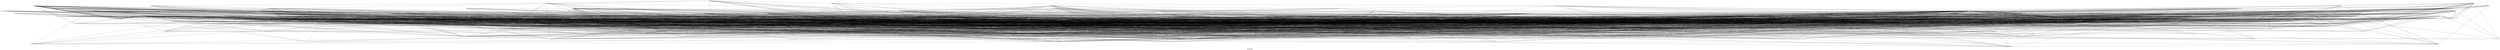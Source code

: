 /*****
Kronecker
*****/

graph G {
  graph [splines=false overlap=false]
  node  [shape=ellipse, width=0.3, height=0.3, label=""]
  0 ;
  1 ;
  2 ;
  4 ;
  5 ;
  6 ;
  7 ;
  8 ;
  9 ;
  10 ;
  12 ;
  13 ;
  14 ;
  15 ;
  16 ;
  17 ;
  18 ;
  20 ;
  21 ;
  22 ;
  23 ;
  24 ;
  26 ;
  27 ;
  28 ;
  30 ;
  31 ;
  32 ;
  33 ;
  34 ;
  35 ;
  36 ;
  37 ;
  38 ;
  39 ;
  40 ;
  41 ;
  42 ;
  43 ;
  44 ;
  45 ;
  46 ;
  47 ;
  48 ;
  49 ;
  50 ;
  51 ;
  52 ;
  53 ;
  54 ;
  55 ;
  56 ;
  57 ;
  58 ;
  59 ;
  60 ;
  61 ;
  62 ;
  63 ;
  64 ;
  65 ;
  67 ;
  68 ;
  69 ;
  70 ;
  71 ;
  72 ;
  74 ;
  75 ;
  76 ;
  78 ;
  79 ;
  80 ;
  81 ;
  82 ;
  83 ;
  84 ;
  85 ;
  86 ;
  87 ;
  88 ;
  89 ;
  90 ;
  92 ;
  93 ;
  94 ;
  95 ;
  96 ;
  97 ;
  98 ;
  99 ;
  100 ;
  101 ;
  103 ;
  104 ;
  105 ;
  106 ;
  107 ;
  108 ;
  109 ;
  111 ;
  112 ;
  113 ;
  114 ;
  115 ;
  117 ;
  118 ;
  119 ;
  121 ;
  122 ;
  123 ;
  124 ;
  125 ;
  126 ;
  127 ;
  130 ;
  132 ;
  133 ;
  135 ;
  136 ;
  137 ;
  138 ;
  140 ;
  141 ;
  142 ;
  143 ;
  144 ;
  145 ;
  146 ;
  147 ;
  148 ;
  149 ;
  151 ;
  152 ;
  153 ;
  154 ;
  155 ;
  156 ;
  157 ;
  158 ;
  159 ;
  160 ;
  161 ;
  162 ;
  163 ;
  164 ;
  165 ;
  167 ;
  168 ;
  170 ;
  171 ;
  172 ;
  173 ;
  174 ;
  175 ;
  176 ;
  177 ;
  178 ;
  179 ;
  180 ;
  181 ;
  182 ;
  183 ;
  184 ;
  185 ;
  186 ;
  187 ;
  188 ;
  189 ;
  191 ;
  192 ;
  193 ;
  194 ;
  195 ;
  196 ;
  197 ;
  198 ;
  199 ;
  200 ;
  201 ;
  202 ;
  203 ;
  204 ;
  205 ;
  206 ;
  207 ;
  208 ;
  210 ;
  211 ;
  212 ;
  213 ;
  214 ;
  215 ;
  216 ;
  218 ;
  219 ;
  221 ;
  222 ;
  224 ;
  225 ;
  226 ;
  227 ;
  228 ;
  229 ;
  230 ;
  231 ;
  232 ;
  233 ;
  234 ;
  235 ;
  237 ;
  238 ;
  239 ;
  240 ;
  241 ;
  242 ;
  243 ;
  244 ;
  245 ;
  246 ;
  247 ;
  248 ;
  249 ;
  250 ;
  251 ;
  252 ;
  253 ;
  254 ;
  255 ;
  257 ;
  258 ;
  259 ;
  260 ;
  261 ;
  262 ;
  263 ;
  264 ;
  265 ;
  266 ;
  267 ;
  268 ;
  269 ;
  270 ;
  271 ;
  272 ;
  273 ;
  274 ;
  275 ;
  276 ;
  277 ;
  279 ;
  280 ;
  281 ;
  282 ;
  284 ;
  285 ;
  286 ;
  287 ;
  288 ;
  289 ;
  290 ;
  292 ;
  293 ;
  294 ;
  295 ;
  296 ;
  297 ;
  299 ;
  300 ;
  301 ;
  302 ;
  303 ;
  304 ;
  306 ;
  307 ;
  308 ;
  309 ;
  311 ;
  312 ;
  313 ;
  314 ;
  315 ;
  316 ;
  317 ;
  318 ;
  319 ;
  320 ;
  321 ;
  322 ;
  324 ;
  325 ;
  326 ;
  327 ;
  328 ;
  329 ;
  330 ;
  331 ;
  332 ;
  333 ;
  334 ;
  335 ;
  336 ;
  338 ;
  339 ;
  340 ;
  341 ;
  342 ;
  343 ;
  344 ;
  345 ;
  346 ;
  347 ;
  348 ;
  350 ;
  351 ;
  352 ;
  353 ;
  354 ;
  355 ;
  356 ;
  357 ;
  358 ;
  359 ;
  360 ;
  361 ;
  362 ;
  363 ;
  365 ;
  366 ;
  367 ;
  368 ;
  370 ;
  371 ;
  372 ;
  373 ;
  374 ;
  375 ;
  376 ;
  377 ;
  378 ;
  379 ;
  381 ;
  383 ;
  384 ;
  385 ;
  386 ;
  387 ;
  388 ;
  389 ;
  390 ;
  391 ;
  392 ;
  393 ;
  394 ;
  395 ;
  396 ;
  397 ;
  398 ;
  399 ;
  401 ;
  402 ;
  403 ;
  404 ;
  405 ;
  406 ;
  407 ;
  408 ;
  409 ;
  410 ;
  411 ;
  412 ;
  413 ;
  415 ;
  416 ;
  417 ;
  419 ;
  421 ;
  422 ;
  423 ;
  424 ;
  425 ;
  426 ;
  427 ;
  428 ;
  429 ;
  430 ;
  431 ;
  432 ;
  433 ;
  434 ;
  435 ;
  436 ;
  437 ;
  438 ;
  439 ;
  440 ;
  441 ;
  442 ;
  443 ;
  444 ;
  445 ;
  446 ;
  447 ;
  448 ;
  450 ;
  451 ;
  452 ;
  453 ;
  455 ;
  456 ;
  457 ;
  460 ;
  461 ;
  462 ;
  463 ;
  464 ;
  465 ;
  466 ;
  467 ;
  470 ;
  471 ;
  473 ;
  474 ;
  475 ;
  476 ;
  477 ;
  478 ;
  479 ;
  480 ;
  483 ;
  484 ;
  485 ;
  486 ;
  487 ;
  488 ;
  489 ;
  490 ;
  491 ;
  492 ;
  493 ;
  494 ;
  495 ;
  496 ;
  498 ;
  499 ;
  500 ;
  501 ;
  502 ;
  504 ;
  506 ;
  510 ;
  511 ;
  513 ;
  514 ;
  515 ;
  516 ;
  517 ;
  518 ;
  519 ;
  520 ;
  522 ;
  523 ;
  524 ;
  525 ;
  526 ;
  527 ;
  529 ;
  530 ;
  531 ;
  532 ;
  533 ;
  534 ;
  535 ;
  536 ;
  537 ;
  538 ;
  540 ;
  541 ;
  542 ;
  544 ;
  545 ;
  546 ;
  547 ;
  548 ;
  550 ;
  551 ;
  552 ;
  553 ;
  557 ;
  558 ;
  559 ;
  560 ;
  561 ;
  562 ;
  563 ;
  564 ;
  566 ;
  567 ;
  568 ;
  569 ;
  570 ;
  572 ;
  573 ;
  574 ;
  576 ;
  577 ;
  578 ;
  579 ;
  581 ;
  583 ;
  584 ;
  585 ;
  586 ;
  587 ;
  588 ;
  589 ;
  591 ;
  592 ;
  593 ;
  596 ;
  598 ;
  599 ;
  600 ;
  601 ;
  602 ;
  603 ;
  604 ;
  605 ;
  606 ;
  607 ;
  608 ;
  609 ;
  610 ;
  611 ;
  612 ;
  613 ;
  614 ;
  615 ;
  616 ;
  617 ;
  618 ;
  619 ;
  620 ;
  621 ;
  622 ;
  623 ;
  625 ;
  626 ;
  627 ;
  629 ;
  630 ;
  631 ;
  633 ;
  635 ;
  636 ;
  637 ;
  638 ;
  639 ;
  640 ;
  641 ;
  643 ;
  644 ;
  645 ;
  646 ;
  647 ;
  648 ;
  649 ;
  650 ;
  651 ;
  652 ;
  653 ;
  655 ;
  656 ;
  657 ;
  658 ;
  659 ;
  660 ;
  661 ;
  662 ;
  663 ;
  664 ;
  665 ;
  666 ;
  668 ;
  669 ;
  670 ;
  671 ;
  672 ;
  673 ;
  674 ;
  675 ;
  676 ;
  677 ;
  678 ;
  679 ;
  680 ;
  681 ;
  682 ;
  683 ;
  684 ;
  685 ;
  687 ;
  688 ;
  690 ;
  691 ;
  692 ;
  693 ;
  694 ;
  695 ;
  696 ;
  697 ;
  698 ;
  699 ;
  700 ;
  702 ;
  703 ;
  704 ;
  705 ;
  706 ;
  707 ;
  708 ;
  710 ;
  712 ;
  713 ;
  715 ;
  716 ;
  717 ;
  718 ;
  719 ;
  720 ;
  721 ;
  722 ;
  723 ;
  724 ;
  725 ;
  726 ;
  0 -- 54;
  0 -- 72;
  0 -- 227;
  0 -- 309;
  0 -- 365;
  0 -- 367;
  0 -- 368;
  0 -- 373;
  0 -- 374;
  0 -- 376;
  0 -- 377;
  0 -- 391;
  0 -- 392;
  0 -- 394;
  0 -- 395;
  0 -- 401;
  0 -- 403;
  0 -- 404;
  0 -- 445;
  0 -- 446;
  0 -- 448;
  0 -- 455;
  0 -- 457;
  0 -- 473;
  0 -- 475;
  0 -- 476;
  0 -- 484;
  0 -- 485;
  0 -- 491;
  0 -- 499;
  0 -- 517;
  0 -- 518;
  0 -- 548;
  0 -- 552;
  0 -- 585;
  0 -- 593;
  0 -- 607;
  0 -- 608;
  0 -- 610;
  0 -- 611;
  0 -- 616;
  0 -- 617;
  0 -- 619;
  0 -- 620;
  0 -- 635;
  0 -- 637;
  0 -- 638;
  0 -- 643;
  0 -- 644;
  0 -- 646;
  0 -- 647;
  0 -- 688;
  0 -- 691;
  0 -- 692;
  0 -- 697;
  0 -- 698;
  0 -- 700;
  0 -- 715;
  0 -- 716;
  0 -- 718;
  0 -- 719;
  0 -- 724;
  0 -- 725;
  1 -- 39;
  1 -- 117;
  1 -- 363;
  1 -- 366;
  1 -- 372;
  1 -- 375;
  1 -- 390;
  1 -- 393;
  1 -- 399;
  1 -- 402;
  1 -- 444;
  1 -- 447;
  1 -- 453;
  1 -- 456;
  1 -- 471;
  1 -- 474;
  1 -- 480;
  1 -- 483;
  1 -- 527;
  1 -- 548;
  1 -- 606;
  1 -- 609;
  1 -- 615;
  1 -- 618;
  1 -- 633;
  1 -- 636;
  1 -- 645;
  1 -- 687;
  1 -- 690;
  1 -- 696;
  1 -- 699;
  1 -- 717;
  1 -- 723;
  1 -- 726;
  2 -- 63;
  2 -- 170;
  2 -- 225;
  2 -- 264;
  2 -- 314;
  2 -- 334;
  2 -- 351;
  2 -- 353;
  2 -- 363;
  2 -- 366;
  2 -- 372;
  2 -- 375;
  2 -- 390;
  2 -- 393;
  2 -- 399;
  2 -- 402;
  2 -- 444;
  2 -- 447;
  2 -- 453;
  2 -- 456;
  2 -- 471;
  2 -- 474;
  2 -- 480;
  2 -- 483;
  2 -- 606;
  2 -- 609;
  2 -- 615;
  2 -- 618;
  2 -- 633;
  2 -- 636;
  2 -- 645;
  2 -- 687;
  2 -- 690;
  2 -- 696;
  2 -- 699;
  2 -- 717;
  2 -- 723;
  2 -- 726;
  4 -- 360;
  4 -- 373;
  4 -- 377;
  4 -- 387;
  4 -- 396;
  4 -- 410;
  4 -- 441;
  4 -- 450;
  4 -- 477;
  4 -- 603;
  4 -- 612;
  4 -- 630;
  4 -- 639;
  4 -- 684;
  4 -- 693;
  4 -- 720;
  5 -- 356;
  5 -- 360;
  5 -- 387;
  5 -- 388;
  5 -- 396;
  5 -- 441;
  5 -- 450;
  5 -- 452;
  5 -- 477;
  5 -- 603;
  5 -- 612;
  5 -- 630;
  5 -- 639;
  5 -- 684;
  5 -- 693;
  5 -- 720;
  6 -- 101;
  6 -- 163;
  6 -- 215;
  6 -- 361;
  6 -- 362;
  6 -- 370;
  6 -- 371;
  6 -- 381;
  6 -- 388;
  6 -- 389;
  6 -- 397;
  6 -- 398;
  6 -- 442;
  6 -- 443;
  6 -- 451;
  6 -- 452;
  6 -- 470;
  6 -- 478;
  6 -- 479;
  6 -- 548;
  6 -- 604;
  6 -- 605;
  6 -- 613;
  6 -- 614;
  6 -- 631;
  6 -- 640;
  6 -- 641;
  6 -- 685;
  6 -- 694;
  6 -- 695;
  6 -- 712;
  6 -- 713;
  6 -- 721;
  6 -- 722;
  7 -- 132;
  7 -- 181;
  7 -- 360;
  7 -- 387;
  7 -- 396;
  7 -- 441;
  7 -- 450;
  7 -- 477;
  7 -- 478;
  7 -- 603;
  7 -- 604;
  7 -- 612;
  7 -- 630;
  7 -- 639;
  7 -- 684;
  7 -- 693;
  7 -- 720;
  8 -- 18;
  8 -- 360;
  8 -- 387;
  8 -- 396;
  8 -- 441;
  8 -- 450;
  8 -- 477;
  8 -- 562;
  8 -- 603;
  8 -- 612;
  8 -- 629;
  8 -- 630;
  8 -- 639;
  8 -- 684;
  8 -- 693;
  8 -- 720;
  9 -- 92;
  9 -- 204;
  9 -- 215;
  9 -- 355;
  9 -- 356;
  9 -- 358;
  9 -- 359;
  9 -- 383;
  9 -- 385;
  9 -- 386;
  9 -- 427;
  9 -- 436;
  9 -- 437;
  9 -- 439;
  9 -- 440;
  9 -- 463;
  9 -- 464;
  9 -- 466;
  9 -- 467;
  9 -- 483;
  9 -- 560;
  9 -- 598;
  9 -- 599;
  9 -- 601;
  9 -- 602;
  9 -- 625;
  9 -- 626;
  9 -- 629;
  9 -- 679;
  9 -- 680;
  9 -- 682;
  9 -- 683;
  9 -- 706;
  9 -- 707;
  9 -- 710;
  10 -- 48;
  10 -- 203;
  10 -- 325;
  10 -- 354;
  10 -- 357;
  10 -- 381;
  10 -- 384;
  10 -- 422;
  10 -- 435;
  10 -- 438;
  10 -- 462;
  10 -- 465;
  10 -- 493;
  10 -- 587;
  10 -- 600;
  10 -- 627;
  10 -- 678;
  10 -- 681;
  10 -- 705;
  10 -- 708;
  12 -- 103;
  12 -- 352;
  12 -- 353;
  12 -- 379;
  12 -- 433;
  12 -- 434;
  12 -- 460;
  12 -- 461;
  12 -- 596;
  12 -- 605;
  12 -- 622;
  12 -- 623;
  12 -- 676;
  12 -- 677;
  12 -- 703;
  12 -- 704;
  13 -- 90;
  13 -- 351;
  13 -- 378;
  13 -- 429;
  13 -- 432;
  13 -- 462;
  13 -- 478;
  13 -- 576;
  13 -- 605;
  13 -- 621;
  13 -- 675;
  13 -- 702;
  14 -- 34;
  14 -- 52;
  14 -- 147;
  14 -- 222;
  14 -- 300;
  14 -- 351;
  14 -- 378;
  14 -- 432;
  14 -- 531;
  14 -- 621;
  14 -- 675;
  14 -- 702;
  15 -- 93;
  15 -- 245;
  15 -- 352;
  15 -- 353;
  15 -- 379;
  15 -- 433;
  15 -- 434;
  15 -- 460;
  15 -- 461;
  15 -- 470;
  15 -- 572;
  15 -- 596;
  15 -- 602;
  15 -- 622;
  15 -- 623;
  15 -- 676;
  15 -- 677;
  15 -- 703;
  15 -- 704;
  16 -- 38;
  16 -- 221;
  16 -- 351;
  16 -- 378;
  16 -- 432;
  16 -- 562;
  16 -- 621;
  16 -- 675;
  16 -- 702;
  17 -- 27;
  17 -- 100;
  17 -- 144;
  17 -- 177;
  17 -- 184;
  17 -- 336;
  17 -- 351;
  17 -- 378;
  17 -- 432;
  17 -- 441;
  17 -- 612;
  17 -- 621;
  17 -- 675;
  17 -- 702;
  18 -- 59;
  18 -- 97;
  18 -- 284;
  18 -- 341;
  18 -- 355;
  18 -- 356;
  18 -- 358;
  18 -- 359;
  18 -- 383;
  18 -- 385;
  18 -- 386;
  18 -- 436;
  18 -- 437;
  18 -- 439;
  18 -- 440;
  18 -- 463;
  18 -- 464;
  18 -- 466;
  18 -- 467;
  18 -- 488;
  18 -- 511;
  18 -- 598;
  18 -- 599;
  18 -- 601;
  18 -- 602;
  18 -- 625;
  18 -- 626;
  18 -- 629;
  18 -- 635;
  18 -- 679;
  18 -- 680;
  18 -- 682;
  18 -- 683;
  18 -- 706;
  18 -- 707;
  18 -- 710;
  20 -- 354;
  20 -- 357;
  20 -- 381;
  20 -- 384;
  20 -- 413;
  20 -- 435;
  20 -- 438;
  20 -- 462;
  20 -- 465;
  20 -- 600;
  20 -- 627;
  20 -- 678;
  20 -- 681;
  20 -- 705;
  20 -- 708;
  21 -- 68;
  21 -- 74;
  21 -- 348;
  21 -- 352;
  21 -- 353;
  21 -- 368;
  21 -- 379;
  21 -- 412;
  21 -- 433;
  21 -- 434;
  21 -- 460;
  21 -- 461;
  21 -- 567;
  21 -- 596;
  21 -- 622;
  21 -- 623;
  21 -- 676;
  21 -- 677;
  21 -- 703;
  21 -- 704;
  22 -- 94;
  22 -- 174;
  22 -- 299;
  22 -- 351;
  22 -- 378;
  22 -- 432;
  22 -- 607;
  22 -- 621;
  22 -- 675;
  22 -- 702;
  23 -- 155;
  23 -- 192;
  23 -- 351;
  23 -- 378;
  23 -- 431;
  23 -- 432;
  23 -- 444;
  23 -- 499;
  23 -- 577;
  23 -- 621;
  23 -- 675;
  23 -- 702;
  24 -- 41;
  24 -- 63;
  24 -- 152;
  24 -- 164;
  24 -- 234;
  24 -- 273;
  24 -- 352;
  24 -- 353;
  24 -- 379;
  24 -- 424;
  24 -- 433;
  24 -- 434;
  24 -- 447;
  24 -- 460;
  24 -- 461;
  24 -- 596;
  24 -- 622;
  24 -- 623;
  24 -- 676;
  24 -- 677;
  24 -- 703;
  24 -- 704;
  26 -- 53;
  26 -- 97;
  26 -- 114;
  26 -- 351;
  26 -- 378;
  26 -- 432;
  26 -- 621;
  26 -- 675;
  26 -- 702;
  27 -- 172;
  27 -- 180;
  27 -- 308;
  27 -- 338;
  27 -- 340;
  27 -- 341;
  27 -- 346;
  27 -- 347;
  27 -- 350;
  27 -- 419;
  27 -- 421;
  27 -- 422;
  27 -- 427;
  27 -- 428;
  27 -- 430;
  27 -- 431;
  27 -- 581;
  27 -- 583;
  27 -- 584;
  27 -- 589;
  27 -- 592;
  27 -- 593;
  27 -- 661;
  27 -- 662;
  27 -- 664;
  27 -- 665;
  27 -- 670;
  27 -- 671;
  27 -- 673;
  27 -- 674;
  28 -- 249;
  28 -- 250;
  28 -- 297;
  28 -- 300;
  28 -- 336;
  28 -- 339;
  28 -- 345;
  28 -- 348;
  28 -- 417;
  28 -- 426;
  28 -- 429;
  28 -- 477;
  28 -- 522;
  28 -- 579;
  28 -- 588;
  28 -- 591;
  28 -- 660;
  28 -- 663;
  28 -- 669;
  28 -- 672;
  30 -- 105;
  30 -- 187;
  30 -- 192;
  30 -- 334;
  30 -- 335;
  30 -- 343;
  30 -- 344;
  30 -- 365;
  30 -- 415;
  30 -- 416;
  30 -- 424;
  30 -- 425;
  30 -- 456;
  30 -- 560;
  30 -- 577;
  30 -- 578;
  30 -- 586;
  30 -- 587;
  30 -- 658;
  30 -- 659;
  30 -- 668;
  31 -- 117;
  31 -- 333;
  31 -- 342;
  31 -- 370;
  31 -- 423;
  31 -- 572;
  31 -- 576;
  31 -- 585;
  31 -- 657;
  31 -- 666;
  32 -- 155;
  32 -- 215;
  32 -- 333;
  32 -- 342;
  32 -- 389;
  32 -- 423;
  32 -- 452;
  32 -- 576;
  32 -- 585;
  32 -- 657;
  32 -- 666;
  33 -- 289;
  33 -- 299;
  33 -- 334;
  33 -- 335;
  33 -- 343;
  33 -- 344;
  33 -- 367;
  33 -- 410;
  33 -- 415;
  33 -- 416;
  33 -- 424;
  33 -- 425;
  33 -- 537;
  33 -- 561;
  33 -- 577;
  33 -- 578;
  33 -- 586;
  33 -- 587;
  33 -- 614;
  33 -- 658;
  33 -- 659;
  33 -- 668;
  34 -- 50;
  34 -- 189;
  34 -- 226;
  34 -- 306;
  34 -- 329;
  34 -- 333;
  34 -- 342;
  34 -- 423;
  34 -- 576;
  34 -- 585;
  34 -- 657;
  34 -- 666;
  35 -- 61;
  35 -- 325;
  35 -- 333;
  35 -- 342;
  35 -- 373;
  35 -- 423;
  35 -- 443;
  35 -- 576;
  35 -- 585;
  35 -- 657;
  35 -- 666;
  36 -- 233;
  36 -- 280;
  36 -- 328;
  36 -- 329;
  36 -- 331;
  36 -- 332;
  36 -- 409;
  36 -- 410;
  36 -- 412;
  36 -- 413;
  36 -- 572;
  36 -- 574;
  36 -- 652;
  36 -- 653;
  36 -- 655;
  36 -- 656;
  37 -- 65;
  37 -- 109;
  37 -- 273;
  37 -- 327;
  37 -- 330;
  37 -- 378;
  37 -- 408;
  37 -- 411;
  37 -- 453;
  37 -- 570;
  37 -- 573;
  37 -- 651;
  38 -- 67;
  38 -- 253;
  38 -- 297;
  38 -- 327;
  38 -- 330;
  38 -- 408;
  38 -- 411;
  38 -- 419;
  38 -- 570;
  38 -- 573;
  38 -- 651;
  39 -- 81;
  39 -- 119;
  39 -- 146;
  39 -- 172;
  39 -- 200;
  39 -- 325;
  39 -- 326;
  39 -- 379;
  39 -- 406;
  39 -- 407;
  39 -- 446;
  39 -- 524;
  39 -- 568;
  39 -- 569;
  39 -- 649;
  39 -- 650;
  40 -- 121;
  40 -- 183;
  40 -- 184;
  40 -- 202;
  40 -- 324;
  40 -- 331;
  40 -- 405;
  40 -- 423;
  40 -- 488;
  40 -- 511;
  40 -- 567;
  40 -- 648;
  41 -- 324;
  41 -- 395;
  41 -- 405;
  41 -- 558;
  41 -- 567;
  41 -- 648;
  42 -- 198;
  42 -- 325;
  42 -- 326;
  42 -- 361;
  42 -- 406;
  42 -- 407;
  42 -- 568;
  42 -- 569;
  42 -- 587;
  42 -- 649;
  42 -- 650;
  43 -- 118;
  43 -- 324;
  43 -- 405;
  43 -- 498;
  43 -- 567;
  43 -- 648;
  44 -- 174;
  44 -- 179;
  44 -- 204;
  44 -- 251;
  44 -- 324;
  44 -- 373;
  44 -- 405;
  44 -- 413;
  44 -- 452;
  44 -- 567;
  44 -- 619;
  44 -- 648;
  45 -- 159;
  45 -- 328;
  45 -- 329;
  45 -- 331;
  45 -- 332;
  45 -- 341;
  45 -- 401;
  45 -- 409;
  45 -- 410;
  45 -- 412;
  45 -- 413;
  45 -- 572;
  45 -- 574;
  45 -- 652;
  45 -- 653;
  45 -- 655;
  45 -- 656;
  46 -- 69;
  46 -- 327;
  46 -- 330;
  46 -- 346;
  46 -- 408;
  46 -- 411;
  46 -- 570;
  46 -- 573;
  46 -- 651;
  47 -- 56;
  47 -- 281;
  47 -- 290;
  47 -- 326;
  47 -- 327;
  47 -- 330;
  47 -- 408;
  47 -- 411;
  47 -- 484;
  47 -- 501;
  47 -- 570;
  47 -- 573;
  47 -- 651;
  48 -- 325;
  48 -- 326;
  48 -- 354;
  48 -- 406;
  48 -- 407;
  48 -- 457;
  48 -- 548;
  48 -- 568;
  48 -- 569;
  48 -- 649;
  48 -- 650;
  49 -- 63;
  49 -- 324;
  49 -- 405;
  49 -- 415;
  49 -- 433;
  49 -- 476;
  49 -- 567;
  49 -- 648;
  50 -- 57;
  50 -- 81;
  50 -- 324;
  50 -- 405;
  50 -- 567;
  50 -- 612;
  50 -- 648;
  51 -- 325;
  51 -- 326;
  51 -- 385;
  51 -- 406;
  51 -- 407;
  51 -- 477;
  51 -- 479;
  51 -- 568;
  51 -- 569;
  51 -- 579;
  51 -- 649;
  51 -- 650;
  52 -- 171;
  52 -- 324;
  52 -- 405;
  52 -- 545;
  52 -- 567;
  52 -- 572;
  52 -- 648;
  53 -- 90;
  53 -- 101;
  53 -- 244;
  53 -- 324;
  53 -- 347;
  53 -- 405;
  53 -- 411;
  53 -- 500;
  53 -- 567;
  53 -- 648;
  54 -- 237;
  54 -- 238;
  54 -- 338;
  54 -- 340;
  54 -- 341;
  54 -- 346;
  54 -- 347;
  54 -- 350;
  54 -- 419;
  54 -- 421;
  54 -- 422;
  54 -- 427;
  54 -- 428;
  54 -- 430;
  54 -- 431;
  54 -- 581;
  54 -- 583;
  54 -- 584;
  54 -- 589;
  54 -- 592;
  54 -- 593;
  54 -- 661;
  54 -- 662;
  54 -- 664;
  54 -- 665;
  54 -- 670;
  54 -- 671;
  54 -- 673;
  54 -- 674;
  55 -- 113;
  55 -- 138;
  55 -- 163;
  55 -- 336;
  55 -- 339;
  55 -- 345;
  55 -- 348;
  55 -- 381;
  55 -- 417;
  55 -- 426;
  55 -- 429;
  55 -- 483;
  55 -- 579;
  55 -- 588;
  55 -- 591;
  55 -- 660;
  55 -- 663;
  55 -- 669;
  55 -- 672;
  56 -- 132;
  56 -- 167;
  56 -- 336;
  56 -- 339;
  56 -- 345;
  56 -- 348;
  56 -- 370;
  56 -- 417;
  56 -- 426;
  56 -- 429;
  56 -- 538;
  56 -- 579;
  56 -- 588;
  56 -- 591;
  56 -- 660;
  56 -- 663;
  56 -- 669;
  56 -- 672;
  57 -- 96;
  57 -- 99;
  57 -- 243;
  57 -- 334;
  57 -- 335;
  57 -- 343;
  57 -- 344;
  57 -- 397;
  57 -- 415;
  57 -- 416;
  57 -- 424;
  57 -- 425;
  57 -- 577;
  57 -- 578;
  57 -- 586;
  57 -- 587;
  57 -- 588;
  57 -- 658;
  57 -- 659;
  57 -- 668;
  58 -- 255;
  58 -- 303;
  58 -- 326;
  58 -- 333;
  58 -- 342;
  58 -- 423;
  58 -- 429;
  58 -- 448;
  58 -- 560;
  58 -- 576;
  58 -- 585;
  58 -- 657;
  58 -- 666;
  59 -- 198;
  59 -- 210;
  59 -- 253;
  59 -- 333;
  59 -- 342;
  59 -- 410;
  59 -- 423;
  59 -- 436;
  59 -- 576;
  59 -- 585;
  59 -- 657;
  59 -- 666;
  60 -- 92;
  60 -- 109;
  60 -- 301;
  60 -- 334;
  60 -- 335;
  60 -- 343;
  60 -- 344;
  60 -- 357;
  60 -- 415;
  60 -- 416;
  60 -- 424;
  60 -- 425;
  60 -- 577;
  60 -- 578;
  60 -- 586;
  60 -- 587;
  60 -- 658;
  60 -- 659;
  60 -- 668;
  61 -- 211;
  61 -- 228;
  61 -- 257;
  61 -- 333;
  61 -- 339;
  61 -- 342;
  61 -- 358;
  61 -- 387;
  61 -- 423;
  61 -- 576;
  61 -- 585;
  61 -- 657;
  61 -- 666;
  62 -- 127;
  62 -- 132;
  62 -- 333;
  62 -- 342;
  62 -- 376;
  62 -- 423;
  62 -- 480;
  62 -- 542;
  62 -- 576;
  62 -- 585;
  62 -- 657;
  62 -- 666;
  63 -- 328;
  63 -- 329;
  63 -- 331;
  63 -- 332;
  63 -- 405;
  63 -- 406;
  63 -- 409;
  63 -- 410;
  63 -- 412;
  63 -- 413;
  63 -- 572;
  63 -- 574;
  63 -- 591;
  63 -- 652;
  63 -- 653;
  63 -- 655;
  63 -- 656;
  64 -- 88;
  64 -- 254;
  64 -- 327;
  64 -- 330;
  64 -- 408;
  64 -- 411;
  64 -- 547;
  64 -- 570;
  64 -- 573;
  64 -- 586;
  64 -- 623;
  64 -- 651;
  65 -- 250;
  65 -- 319;
  65 -- 327;
  65 -- 330;
  65 -- 350;
  65 -- 368;
  65 -- 408;
  65 -- 411;
  65 -- 460;
  65 -- 561;
  65 -- 570;
  65 -- 573;
  65 -- 651;
  67 -- 94;
  67 -- 324;
  67 -- 405;
  67 -- 567;
  67 -- 587;
  67 -- 648;
  68 -- 135;
  68 -- 153;
  68 -- 324;
  68 -- 405;
  68 -- 567;
  68 -- 648;
  69 -- 94;
  69 -- 141;
  69 -- 325;
  69 -- 326;
  69 -- 360;
  69 -- 361;
  69 -- 394;
  69 -- 406;
  69 -- 407;
  69 -- 423;
  69 -- 480;
  69 -- 568;
  69 -- 569;
  69 -- 584;
  69 -- 649;
  69 -- 650;
  70 -- 138;
  70 -- 183;
  70 -- 324;
  70 -- 393;
  70 -- 405;
  70 -- 463;
  70 -- 498;
  70 -- 567;
  70 -- 648;
  71 -- 85;
  71 -- 200;
  71 -- 324;
  71 -- 339;
  71 -- 381;
  71 -- 405;
  71 -- 480;
  71 -- 567;
  71 -- 611;
  71 -- 648;
  72 -- 146;
  72 -- 326;
  72 -- 328;
  72 -- 329;
  72 -- 331;
  72 -- 332;
  72 -- 343;
  72 -- 386;
  72 -- 409;
  72 -- 410;
  72 -- 412;
  72 -- 413;
  72 -- 572;
  72 -- 574;
  72 -- 652;
  72 -- 653;
  72 -- 655;
  72 -- 656;
  74 -- 87;
  74 -- 327;
  74 -- 330;
  74 -- 408;
  74 -- 411;
  74 -- 530;
  74 -- 570;
  74 -- 573;
  74 -- 587;
  74 -- 651;
  75 -- 138;
  75 -- 211;
  75 -- 212;
  75 -- 325;
  75 -- 326;
  75 -- 406;
  75 -- 407;
  75 -- 568;
  75 -- 569;
  75 -- 623;
  75 -- 649;
  75 -- 650;
  76 -- 205;
  76 -- 295;
  76 -- 324;
  76 -- 405;
  76 -- 489;
  76 -- 537;
  76 -- 567;
  76 -- 648;
  78 -- 98;
  78 -- 125;
  78 -- 325;
  78 -- 326;
  78 -- 338;
  78 -- 406;
  78 -- 407;
  78 -- 568;
  78 -- 569;
  78 -- 649;
  78 -- 650;
  79 -- 143;
  79 -- 324;
  79 -- 405;
  79 -- 429;
  79 -- 545;
  79 -- 563;
  79 -- 567;
  79 -- 579;
  79 -- 586;
  79 -- 621;
  79 -- 630;
  79 -- 648;
  80 -- 172;
  80 -- 191;
  80 -- 198;
  80 -- 238;
  80 -- 324;
  80 -- 405;
  80 -- 426;
  80 -- 559;
  80 -- 567;
  80 -- 648;
  81 -- 211;
  81 -- 243;
  81 -- 254;
  81 -- 284;
  81 -- 286;
  81 -- 287;
  81 -- 292;
  81 -- 293;
  81 -- 295;
  81 -- 296;
  81 -- 311;
  81 -- 313;
  81 -- 314;
  81 -- 319;
  81 -- 320;
  81 -- 322;
  81 -- 447;
  81 -- 526;
  81 -- 527;
  81 -- 529;
  81 -- 530;
  81 -- 535;
  81 -- 536;
  81 -- 538;
  81 -- 553;
  81 -- 557;
  81 -- 562;
  81 -- 563;
  81 -- 566;
  81 -- 626;
  82 -- 127;
  82 -- 199;
  82 -- 282;
  82 -- 285;
  82 -- 294;
  82 -- 309;
  82 -- 312;
  82 -- 318;
  82 -- 321;
  82 -- 525;
  82 -- 534;
  82 -- 537;
  82 -- 552;
  82 -- 561;
  82 -- 564;
  82 -- 626;
  83 -- 100;
  83 -- 174;
  83 -- 282;
  83 -- 285;
  83 -- 294;
  83 -- 301;
  83 -- 309;
  83 -- 312;
  83 -- 316;
  83 -- 318;
  83 -- 321;
  83 -- 500;
  83 -- 525;
  83 -- 534;
  83 -- 537;
  83 -- 552;
  83 -- 561;
  83 -- 564;
  84 -- 280;
  84 -- 281;
  84 -- 289;
  84 -- 290;
  84 -- 307;
  84 -- 308;
  84 -- 316;
  84 -- 317;
  84 -- 362;
  84 -- 474;
  84 -- 501;
  84 -- 523;
  84 -- 524;
  84 -- 532;
  84 -- 533;
  84 -- 550;
  84 -- 551;
  84 -- 559;
  84 -- 560;
  85 -- 197;
  85 -- 198;
  85 -- 279;
  85 -- 288;
  85 -- 306;
  85 -- 315;
  85 -- 522;
  85 -- 526;
  85 -- 530;
  85 -- 531;
  85 -- 558;
  85 -- 605;
  86 -- 251;
  86 -- 279;
  86 -- 288;
  86 -- 306;
  86 -- 315;
  86 -- 335;
  86 -- 398;
  86 -- 522;
  86 -- 531;
  86 -- 558;
  87 -- 111;
  87 -- 154;
  87 -- 210;
  87 -- 263;
  87 -- 280;
  87 -- 281;
  87 -- 289;
  87 -- 290;
  87 -- 307;
  87 -- 308;
  87 -- 316;
  87 -- 317;
  87 -- 362;
  87 -- 523;
  87 -- 524;
  87 -- 532;
  87 -- 533;
  87 -- 550;
  87 -- 551;
  87 -- 559;
  87 -- 560;
  88 -- 97;
  88 -- 118;
  88 -- 121;
  88 -- 279;
  88 -- 288;
  88 -- 306;
  88 -- 315;
  88 -- 522;
  88 -- 531;
  88 -- 558;
  89 -- 279;
  89 -- 288;
  89 -- 306;
  89 -- 315;
  89 -- 522;
  89 -- 531;
  89 -- 550;
  89 -- 558;
  90 -- 274;
  90 -- 275;
  90 -- 277;
  90 -- 301;
  90 -- 302;
  90 -- 304;
  90 -- 517;
  90 -- 518;
  90 -- 520;
  90 -- 525;
  90 -- 544;
  90 -- 545;
  90 -- 547;
  90 -- 548;
  90 -- 606;
  92 -- 141;
  92 -- 273;
  92 -- 276;
  92 -- 300;
  92 -- 303;
  92 -- 440;
  92 -- 516;
  92 -- 519;
  92 -- 546;
  92 -- 548;
  92 -- 587;
  93 -- 144;
  93 -- 241;
  93 -- 248;
  93 -- 271;
  93 -- 272;
  93 -- 299;
  93 -- 410;
  93 -- 473;
  93 -- 489;
  93 -- 514;
  93 -- 515;
  93 -- 541;
  93 -- 542;
  94 -- 108;
  94 -- 125;
  94 -- 270;
  94 -- 297;
  94 -- 341;
  94 -- 397;
  94 -- 513;
  94 -- 531;
  94 -- 540;
  94 -- 551;
  94 -- 560;
  94 -- 604;
  95 -- 270;
  95 -- 297;
  95 -- 513;
  95 -- 540;
  96 -- 99;
  96 -- 152;
  96 -- 271;
  96 -- 272;
  96 -- 299;
  96 -- 346;
  96 -- 494;
  96 -- 514;
  96 -- 515;
  96 -- 541;
  96 -- 542;
  97 -- 121;
  97 -- 237;
  97 -- 270;
  97 -- 297;
  97 -- 333;
  97 -- 513;
  97 -- 540;
  97 -- 544;
  97 -- 550;
  98 -- 130;
  98 -- 167;
  98 -- 208;
  98 -- 270;
  98 -- 297;
  98 -- 312;
  98 -- 331;
  98 -- 513;
  98 -- 540;
  99 -- 132;
  99 -- 181;
  99 -- 273;
  99 -- 274;
  99 -- 275;
  99 -- 277;
  99 -- 301;
  99 -- 302;
  99 -- 304;
  99 -- 390;
  99 -- 404;
  99 -- 474;
  99 -- 517;
  99 -- 518;
  99 -- 520;
  99 -- 544;
  99 -- 545;
  99 -- 547;
  99 -- 548;
  100 -- 104;
  100 -- 273;
  100 -- 276;
  100 -- 300;
  100 -- 303;
  100 -- 479;
  100 -- 516;
  100 -- 519;
  100 -- 540;
  100 -- 546;
  101 -- 117;
  101 -- 143;
  101 -- 273;
  101 -- 276;
  101 -- 295;
  101 -- 300;
  101 -- 303;
  101 -- 340;
  101 -- 346;
  101 -- 387;
  101 -- 424;
  101 -- 476;
  101 -- 516;
  101 -- 519;
  101 -- 546;
  101 -- 588;
  101 -- 593;
  103 -- 215;
  103 -- 218;
  103 -- 270;
  103 -- 279;
  103 -- 282;
  103 -- 297;
  103 -- 317;
  103 -- 347;
  103 -- 367;
  103 -- 478;
  103 -- 513;
  103 -- 540;
  103 -- 616;
  103 -- 617;
  104 -- 251;
  104 -- 270;
  104 -- 297;
  104 -- 411;
  104 -- 416;
  104 -- 513;
  104 -- 540;
  104 -- 564;
  104 -- 576;
  104 -- 579;
  105 -- 271;
  105 -- 272;
  105 -- 299;
  105 -- 300;
  105 -- 312;
  105 -- 372;
  105 -- 419;
  105 -- 465;
  105 -- 514;
  105 -- 515;
  105 -- 541;
  105 -- 542;
  105 -- 602;
  106 -- 270;
  106 -- 297;
  106 -- 386;
  106 -- 513;
  106 -- 540;
  107 -- 195;
  107 -- 270;
  107 -- 286;
  107 -- 297;
  107 -- 331;
  107 -- 513;
  107 -- 540;
  108 -- 257;
  108 -- 259;
  108 -- 260;
  108 -- 265;
  108 -- 266;
  108 -- 268;
  108 -- 269;
  108 -- 396;
  108 -- 499;
  108 -- 500;
  108 -- 502;
  108 -- 511;
  108 -- 533;
  109 -- 122;
  109 -- 174;
  109 -- 179;
  109 -- 205;
  109 -- 211;
  109 -- 255;
  109 -- 258;
  109 -- 264;
  109 -- 267;
  109 -- 280;
  109 -- 296;
  109 -- 316;
  109 -- 358;
  109 -- 371;
  109 -- 399;
  109 -- 486;
  109 -- 492;
  109 -- 498;
  109 -- 501;
  109 -- 510;
  111 -- 137;
  111 -- 253;
  111 -- 254;
  111 -- 262;
  111 -- 263;
  111 -- 295;
  111 -- 401;
  111 -- 496;
  111 -- 506;
  111 -- 518;
  111 -- 542;
  112 -- 202;
  112 -- 252;
  112 -- 261;
  112 -- 330;
  112 -- 439;
  112 -- 495;
  112 -- 504;
  113 -- 161;
  113 -- 182;
  113 -- 252;
  113 -- 261;
  113 -- 387;
  113 -- 434;
  113 -- 495;
  113 -- 504;
  114 -- 160;
  114 -- 197;
  114 -- 253;
  114 -- 254;
  114 -- 262;
  114 -- 263;
  114 -- 346;
  114 -- 371;
  114 -- 496;
  114 -- 506;
  114 -- 532;
  115 -- 161;
  115 -- 252;
  115 -- 261;
  115 -- 268;
  115 -- 366;
  115 -- 495;
  115 -- 504;
  115 -- 564;
  115 -- 610;
  117 -- 201;
  117 -- 247;
  117 -- 248;
  117 -- 250;
  117 -- 251;
  117 -- 490;
  117 -- 491;
  117 -- 493;
  117 -- 494;
  118 -- 241;
  118 -- 246;
  118 -- 249;
  118 -- 416;
  118 -- 489;
  118 -- 492;
  118 -- 557;
  119 -- 137;
  119 -- 159;
  119 -- 177;
  119 -- 246;
  119 -- 249;
  119 -- 328;
  119 -- 396;
  119 -- 489;
  119 -- 492;
  119 -- 498;
  119 -- 513;
  119 -- 530;
  119 -- 562;
  121 -- 243;
  121 -- 486;
  121 -- 602;
  121 -- 619;
  122 -- 243;
  122 -- 288;
  122 -- 479;
  122 -- 486;
  122 -- 547;
  123 -- 216;
  123 -- 219;
  123 -- 244;
  123 -- 245;
  123 -- 262;
  123 -- 314;
  123 -- 354;
  123 -- 487;
  123 -- 488;
  123 -- 517;
  123 -- 587;
  123 -- 611;
  123 -- 633;
  124 -- 243;
  124 -- 486;
  124 -- 593;
  125 -- 177;
  125 -- 243;
  125 -- 486;
  125 -- 513;
  125 -- 619;
  126 -- 135;
  126 -- 148;
  126 -- 247;
  126 -- 248;
  126 -- 250;
  126 -- 251;
  126 -- 330;
  126 -- 437;
  126 -- 490;
  126 -- 491;
  126 -- 493;
  126 -- 494;
  126 -- 496;
  126 -- 498;
  126 -- 596;
  127 -- 176;
  127 -- 205;
  127 -- 246;
  127 -- 249;
  127 -- 489;
  127 -- 492;
  127 -- 519;
  130 -- 137;
  130 -- 243;
  130 -- 393;
  130 -- 486;
  130 -- 502;
  130 -- 607;
  132 -- 224;
  132 -- 227;
  132 -- 244;
  132 -- 245;
  132 -- 487;
  132 -- 488;
  133 -- 189;
  133 -- 212;
  133 -- 243;
  133 -- 261;
  133 -- 317;
  133 -- 329;
  133 -- 350;
  133 -- 422;
  133 -- 441;
  133 -- 486;
  133 -- 589;
  135 -- 187;
  135 -- 204;
  135 -- 257;
  135 -- 259;
  135 -- 260;
  135 -- 265;
  135 -- 266;
  135 -- 268;
  135 -- 269;
  135 -- 422;
  135 -- 499;
  135 -- 500;
  135 -- 502;
  135 -- 511;
  135 -- 610;
  136 -- 237;
  136 -- 255;
  136 -- 258;
  136 -- 264;
  136 -- 267;
  136 -- 421;
  136 -- 498;
  136 -- 501;
  136 -- 510;
  136 -- 511;
  137 -- 162;
  137 -- 255;
  137 -- 258;
  137 -- 264;
  137 -- 265;
  137 -- 267;
  137 -- 293;
  137 -- 296;
  137 -- 444;
  137 -- 498;
  137 -- 501;
  137 -- 510;
  137 -- 520;
  138 -- 253;
  138 -- 254;
  138 -- 257;
  138 -- 262;
  138 -- 263;
  138 -- 392;
  138 -- 496;
  138 -- 506;
  138 -- 519;
  138 -- 544;
  138 -- 576;
  138 -- 603;
  140 -- 252;
  140 -- 261;
  140 -- 381;
  140 -- 441;
  140 -- 495;
  140 -- 504;
  140 -- 562;
  140 -- 603;
  140 -- 616;
  141 -- 253;
  141 -- 254;
  141 -- 262;
  141 -- 263;
  141 -- 282;
  141 -- 334;
  141 -- 340;
  141 -- 440;
  141 -- 467;
  141 -- 496;
  141 -- 506;
  141 -- 553;
  141 -- 559;
  142 -- 185;
  142 -- 203;
  142 -- 211;
  142 -- 218;
  142 -- 252;
  142 -- 261;
  142 -- 332;
  142 -- 388;
  142 -- 429;
  142 -- 495;
  142 -- 504;
  142 -- 588;
  142 -- 603;
  143 -- 174;
  143 -- 252;
  143 -- 261;
  143 -- 343;
  143 -- 495;
  143 -- 504;
  143 -- 618;
  144 -- 182;
  144 -- 200;
  144 -- 219;
  144 -- 247;
  144 -- 248;
  144 -- 250;
  144 -- 251;
  144 -- 252;
  144 -- 281;
  144 -- 410;
  144 -- 424;
  144 -- 490;
  144 -- 491;
  144 -- 493;
  144 -- 494;
  145 -- 159;
  145 -- 246;
  145 -- 249;
  145 -- 353;
  145 -- 489;
  145 -- 492;
  145 -- 514;
  145 -- 527;
  145 -- 531;
  146 -- 155;
  146 -- 246;
  146 -- 249;
  146 -- 460;
  146 -- 489;
  146 -- 492;
  146 -- 605;
  147 -- 148;
  147 -- 155;
  147 -- 244;
  147 -- 245;
  147 -- 447;
  147 -- 487;
  147 -- 488;
  148 -- 208;
  148 -- 243;
  148 -- 324;
  148 -- 361;
  148 -- 486;
  149 -- 243;
  149 -- 265;
  149 -- 486;
  151 -- 243;
  151 -- 486;
  151 -- 491;
  151 -- 605;
  152 -- 243;
  152 -- 311;
  152 -- 444;
  152 -- 486;
  153 -- 188;
  153 -- 227;
  153 -- 247;
  153 -- 248;
  153 -- 250;
  153 -- 251;
  153 -- 341;
  153 -- 490;
  153 -- 491;
  153 -- 493;
  153 -- 494;
  154 -- 246;
  154 -- 249;
  154 -- 296;
  154 -- 436;
  154 -- 464;
  154 -- 489;
  154 -- 492;
  154 -- 522;
  154 -- 596;
  155 -- 226;
  155 -- 246;
  155 -- 249;
  155 -- 334;
  155 -- 447;
  155 -- 489;
  155 -- 492;
  156 -- 243;
  156 -- 244;
  156 -- 245;
  156 -- 258;
  156 -- 307;
  156 -- 355;
  156 -- 487;
  156 -- 488;
  157 -- 243;
  157 -- 271;
  157 -- 276;
  157 -- 328;
  157 -- 374;
  157 -- 486;
  157 -- 525;
  157 -- 635;
  158 -- 168;
  158 -- 179;
  158 -- 243;
  158 -- 302;
  158 -- 465;
  158 -- 486;
  158 -- 524;
  159 -- 244;
  159 -- 245;
  159 -- 316;
  159 -- 435;
  159 -- 487;
  159 -- 488;
  160 -- 215;
  160 -- 243;
  160 -- 440;
  160 -- 457;
  160 -- 486;
  160 -- 517;
  161 -- 200;
  161 -- 230;
  161 -- 243;
  161 -- 361;
  161 -- 486;
  161 -- 617;
  162 -- 180;
  162 -- 284;
  162 -- 286;
  162 -- 287;
  162 -- 292;
  162 -- 293;
  162 -- 295;
  162 -- 296;
  162 -- 311;
  162 -- 313;
  162 -- 314;
  162 -- 319;
  162 -- 320;
  162 -- 322;
  162 -- 526;
  162 -- 527;
  162 -- 529;
  162 -- 530;
  162 -- 535;
  162 -- 536;
  162 -- 538;
  162 -- 553;
  162 -- 557;
  162 -- 562;
  162 -- 563;
  162 -- 566;
  163 -- 172;
  163 -- 282;
  163 -- 285;
  163 -- 294;
  163 -- 309;
  163 -- 312;
  163 -- 318;
  163 -- 321;
  163 -- 390;
  163 -- 477;
  163 -- 511;
  163 -- 525;
  163 -- 534;
  163 -- 537;
  163 -- 546;
  163 -- 552;
  163 -- 561;
  163 -- 564;
  164 -- 234;
  164 -- 282;
  164 -- 285;
  164 -- 294;
  164 -- 309;
  164 -- 312;
  164 -- 318;
  164 -- 321;
  164 -- 389;
  164 -- 525;
  164 -- 534;
  164 -- 537;
  164 -- 552;
  164 -- 561;
  164 -- 564;
  165 -- 178;
  165 -- 280;
  165 -- 281;
  165 -- 289;
  165 -- 290;
  165 -- 307;
  165 -- 308;
  165 -- 316;
  165 -- 317;
  165 -- 523;
  165 -- 524;
  165 -- 532;
  165 -- 533;
  165 -- 550;
  165 -- 551;
  165 -- 559;
  165 -- 560;
  167 -- 279;
  167 -- 288;
  167 -- 306;
  167 -- 315;
  167 -- 519;
  167 -- 522;
  167 -- 531;
  167 -- 558;
  168 -- 280;
  168 -- 281;
  168 -- 289;
  168 -- 290;
  168 -- 304;
  168 -- 307;
  168 -- 308;
  168 -- 316;
  168 -- 317;
  168 -- 401;
  168 -- 523;
  168 -- 524;
  168 -- 532;
  168 -- 533;
  168 -- 550;
  168 -- 551;
  168 -- 559;
  168 -- 560;
  168 -- 600;
  170 -- 235;
  170 -- 259;
  170 -- 279;
  170 -- 288;
  170 -- 306;
  170 -- 315;
  170 -- 522;
  170 -- 531;
  170 -- 558;
  170 -- 559;
  170 -- 592;
  171 -- 224;
  171 -- 274;
  171 -- 275;
  171 -- 277;
  171 -- 301;
  171 -- 302;
  171 -- 304;
  171 -- 430;
  171 -- 517;
  171 -- 518;
  171 -- 520;
  171 -- 544;
  171 -- 545;
  171 -- 547;
  171 -- 548;
  172 -- 184;
  172 -- 188;
  172 -- 191;
  172 -- 204;
  172 -- 205;
  172 -- 273;
  172 -- 276;
  172 -- 300;
  172 -- 303;
  172 -- 516;
  172 -- 519;
  172 -- 546;
  172 -- 558;
  172 -- 570;
  172 -- 614;
  173 -- 273;
  173 -- 276;
  173 -- 300;
  173 -- 303;
  173 -- 309;
  173 -- 327;
  173 -- 373;
  173 -- 516;
  173 -- 519;
  173 -- 546;
  173 -- 604;
  174 -- 224;
  174 -- 271;
  174 -- 272;
  174 -- 299;
  174 -- 365;
  174 -- 514;
  174 -- 515;
  174 -- 541;
  174 -- 542;
  175 -- 258;
  175 -- 270;
  175 -- 297;
  175 -- 513;
  175 -- 540;
  176 -- 270;
  176 -- 293;
  176 -- 297;
  176 -- 357;
  176 -- 513;
  176 -- 540;
  176 -- 626;
  177 -- 181;
  177 -- 200;
  177 -- 271;
  177 -- 272;
  177 -- 299;
  177 -- 434;
  177 -- 444;
  177 -- 514;
  177 -- 515;
  177 -- 541;
  177 -- 542;
  177 -- 615;
  178 -- 270;
  178 -- 297;
  178 -- 328;
  178 -- 390;
  178 -- 419;
  178 -- 513;
  178 -- 525;
  178 -- 540;
  179 -- 195;
  179 -- 270;
  179 -- 297;
  179 -- 513;
  179 -- 540;
  179 -- 562;
  179 -- 615;
  180 -- 191;
  180 -- 252;
  180 -- 274;
  180 -- 275;
  180 -- 277;
  180 -- 301;
  180 -- 302;
  180 -- 304;
  180 -- 339;
  180 -- 517;
  180 -- 518;
  180 -- 520;
  180 -- 531;
  180 -- 542;
  180 -- 544;
  180 -- 545;
  180 -- 547;
  180 -- 548;
  180 -- 605;
  181 -- 198;
  181 -- 273;
  181 -- 276;
  181 -- 300;
  181 -- 303;
  181 -- 426;
  181 -- 436;
  181 -- 516;
  181 -- 519;
  181 -- 546;
  182 -- 254;
  182 -- 258;
  182 -- 273;
  182 -- 276;
  182 -- 300;
  182 -- 303;
  182 -- 331;
  182 -- 411;
  182 -- 475;
  182 -- 516;
  182 -- 519;
  182 -- 538;
  182 -- 546;
  182 -- 568;
  183 -- 245;
  183 -- 254;
  183 -- 271;
  183 -- 272;
  183 -- 284;
  183 -- 299;
  183 -- 340;
  183 -- 475;
  183 -- 514;
  183 -- 515;
  183 -- 541;
  183 -- 542;
  184 -- 270;
  184 -- 297;
  184 -- 316;
  184 -- 376;
  184 -- 443;
  184 -- 462;
  184 -- 513;
  184 -- 540;
  184 -- 541;
  185 -- 270;
  185 -- 280;
  185 -- 297;
  185 -- 371;
  185 -- 513;
  185 -- 540;
  185 -- 610;
  186 -- 271;
  186 -- 272;
  186 -- 299;
  186 -- 457;
  186 -- 514;
  186 -- 515;
  186 -- 541;
  186 -- 542;
  187 -- 270;
  187 -- 281;
  187 -- 297;
  187 -- 360;
  187 -- 513;
  187 -- 526;
  187 -- 540;
  187 -- 562;
  188 -- 270;
  188 -- 297;
  188 -- 398;
  188 -- 401;
  188 -- 460;
  188 -- 513;
  188 -- 540;
  189 -- 194;
  189 -- 257;
  189 -- 259;
  189 -- 260;
  189 -- 265;
  189 -- 266;
  189 -- 268;
  189 -- 269;
  189 -- 354;
  189 -- 499;
  189 -- 500;
  189 -- 502;
  189 -- 511;
  189 -- 553;
  189 -- 558;
  189 -- 631;
  191 -- 243;
  191 -- 255;
  191 -- 258;
  191 -- 264;
  191 -- 267;
  191 -- 473;
  191 -- 498;
  191 -- 501;
  191 -- 510;
  191 -- 603;
  192 -- 253;
  192 -- 254;
  192 -- 262;
  192 -- 263;
  192 -- 339;
  192 -- 403;
  192 -- 496;
  192 -- 506;
  192 -- 553;
  192 -- 609;
  192 -- 610;
  193 -- 213;
  193 -- 243;
  193 -- 244;
  193 -- 252;
  193 -- 261;
  193 -- 286;
  193 -- 293;
  193 -- 342;
  193 -- 495;
  193 -- 504;
  193 -- 560;
  193 -- 589;
  194 -- 196;
  194 -- 252;
  194 -- 261;
  194 -- 274;
  194 -- 495;
  194 -- 504;
  195 -- 253;
  195 -- 254;
  195 -- 262;
  195 -- 263;
  195 -- 363;
  195 -- 496;
  195 -- 506;
  195 -- 510;
  195 -- 566;
  195 -- 636;
  196 -- 198;
  196 -- 252;
  196 -- 261;
  196 -- 267;
  196 -- 313;
  196 -- 466;
  196 -- 495;
  196 -- 504;
  197 -- 252;
  197 -- 261;
  197 -- 384;
  197 -- 476;
  197 -- 495;
  197 -- 504;
  198 -- 247;
  198 -- 248;
  198 -- 250;
  198 -- 251;
  198 -- 260;
  198 -- 436;
  198 -- 490;
  198 -- 491;
  198 -- 493;
  198 -- 494;
  199 -- 241;
  199 -- 246;
  199 -- 249;
  199 -- 398;
  199 -- 447;
  199 -- 489;
  199 -- 492;
  199 -- 592;
  199 -- 613;
  200 -- 246;
  200 -- 249;
  200 -- 317;
  200 -- 322;
  200 -- 489;
  200 -- 492;
  200 -- 621;
  201 -- 244;
  201 -- 245;
  201 -- 332;
  201 -- 436;
  201 -- 487;
  201 -- 488;
  201 -- 613;
  202 -- 243;
  202 -- 338;
  202 -- 486;
  203 -- 243;
  203 -- 328;
  203 -- 416;
  203 -- 486;
  204 -- 244;
  204 -- 245;
  204 -- 338;
  204 -- 487;
  204 -- 488;
  204 -- 591;
  205 -- 243;
  205 -- 249;
  205 -- 366;
  205 -- 376;
  205 -- 406;
  205 -- 486;
  205 -- 610;
  206 -- 243;
  206 -- 248;
  206 -- 335;
  206 -- 461;
  206 -- 486;
  206 -- 511;
  207 -- 247;
  207 -- 248;
  207 -- 250;
  207 -- 251;
  207 -- 344;
  207 -- 434;
  207 -- 490;
  207 -- 491;
  207 -- 493;
  207 -- 494;
  207 -- 524;
  208 -- 246;
  208 -- 249;
  208 -- 478;
  208 -- 489;
  208 -- 492;
  210 -- 244;
  210 -- 245;
  210 -- 295;
  210 -- 356;
  210 -- 487;
  210 -- 488;
  211 -- 243;
  211 -- 257;
  211 -- 315;
  211 -- 384;
  211 -- 486;
  212 -- 232;
  212 -- 243;
  212 -- 430;
  212 -- 461;
  212 -- 486;
  212 -- 542;
  213 -- 215;
  213 -- 244;
  213 -- 245;
  213 -- 345;
  213 -- 424;
  213 -- 487;
  213 -- 488;
  213 -- 523;
  213 -- 542;
  213 -- 557;
  214 -- 243;
  214 -- 286;
  214 -- 486;
  215 -- 243;
  215 -- 476;
  215 -- 486;
  216 -- 257;
  216 -- 259;
  216 -- 260;
  216 -- 265;
  216 -- 266;
  216 -- 268;
  216 -- 269;
  216 -- 499;
  216 -- 500;
  216 -- 502;
  216 -- 511;
  216 -- 529;
  216 -- 551;
  218 -- 246;
  218 -- 255;
  218 -- 258;
  218 -- 264;
  218 -- 267;
  218 -- 339;
  218 -- 342;
  218 -- 371;
  218 -- 404;
  218 -- 498;
  218 -- 501;
  218 -- 510;
  218 -- 610;
  218 -- 627;
  219 -- 253;
  219 -- 254;
  219 -- 262;
  219 -- 263;
  219 -- 372;
  219 -- 496;
  219 -- 506;
  219 -- 557;
  219 -- 616;
  221 -- 252;
  221 -- 261;
  221 -- 328;
  221 -- 495;
  221 -- 504;
  221 -- 620;
  222 -- 253;
  222 -- 254;
  222 -- 262;
  222 -- 263;
  222 -- 302;
  222 -- 496;
  222 -- 506;
  222 -- 612;
  224 -- 231;
  224 -- 252;
  224 -- 261;
  224 -- 317;
  224 -- 495;
  224 -- 504;
  224 -- 516;
  224 -- 559;
  225 -- 247;
  225 -- 248;
  225 -- 250;
  225 -- 251;
  225 -- 289;
  225 -- 317;
  225 -- 490;
  225 -- 491;
  225 -- 493;
  225 -- 494;
  225 -- 616;
  225 -- 630;
  226 -- 246;
  226 -- 249;
  226 -- 257;
  226 -- 484;
  226 -- 489;
  226 -- 492;
  227 -- 235;
  227 -- 246;
  227 -- 249;
  227 -- 480;
  227 -- 489;
  227 -- 492;
  227 -- 522;
  227 -- 545;
  227 -- 610;
  227 -- 627;
  228 -- 244;
  228 -- 245;
  228 -- 457;
  228 -- 479;
  228 -- 487;
  228 -- 488;
  228 -- 537;
  229 -- 243;
  229 -- 486;
  229 -- 536;
  229 -- 546;
  230 -- 243;
  230 -- 486;
  230 -- 496;
  231 -- 244;
  231 -- 245;
  231 -- 487;
  231 -- 488;
  231 -- 499;
  231 -- 535;
  232 -- 243;
  232 -- 270;
  232 -- 431;
  232 -- 486;
  232 -- 506;
  233 -- 243;
  233 -- 300;
  233 -- 486;
  234 -- 247;
  234 -- 248;
  234 -- 250;
  234 -- 251;
  234 -- 347;
  234 -- 356;
  234 -- 436;
  234 -- 490;
  234 -- 491;
  234 -- 493;
  234 -- 494;
  234 -- 596;
  235 -- 246;
  235 -- 249;
  235 -- 327;
  235 -- 334;
  235 -- 489;
  235 -- 492;
  235 -- 502;
  235 -- 522;
  237 -- 244;
  237 -- 245;
  237 -- 251;
  237 -- 290;
  237 -- 452;
  237 -- 487;
  237 -- 488;
  237 -- 560;
  237 -- 627;
  238 -- 243;
  238 -- 396;
  238 -- 486;
  238 -- 569;
  239 -- 243;
  239 -- 287;
  239 -- 486;
  239 -- 631;
  240 -- 244;
  240 -- 245;
  240 -- 315;
  240 -- 360;
  240 -- 487;
  240 -- 488;
  240 -- 573;
  240 -- 584;
  240 -- 600;
  240 -- 608;
  241 -- 243;
  241 -- 294;
  241 -- 383;
  241 -- 441;
  241 -- 486;
  241 -- 621;
  242 -- 243;
  242 -- 379;
  242 -- 480;
  242 -- 486;
  243 -- 326;
  243 -- 381;
  243 -- 619;
  244 -- 376;
  244 -- 412;
  244 -- 576;
  245 -- 287;
  245 -- 385;
  246 -- 332;
  246 -- 602;
  247 -- 327;
  247 -- 510;
  248 -- 526;
  249 -- 317;
  249 -- 463;
  249 -- 548;
  249 -- 601;
  250 -- 286;
  250 -- 356;
  250 -- 388;
  250 -- 551;
  251 -- 553;
  251 -- 558;
  251 -- 612;
  252 -- 393;
  252 -- 398;
  252 -- 504;
  253 -- 341;
  253 -- 465;
  253 -- 483;
  253 -- 498;
  253 -- 568;
  253 -- 588;
  254 -- 265;
  255 -- 272;
  255 -- 339;
  255 -- 406;
  255 -- 409;
  255 -- 494;
  255 -- 529;
  257 -- 284;
  257 -- 391;
  257 -- 485;
  257 -- 493;
  258 -- 335;
  258 -- 355;
  258 -- 439;
  258 -- 442;
  259 -- 398;
  259 -- 548;
  259 -- 570;
  260 -- 351;
  260 -- 550;
  261 -- 353;
  261 -- 498;
  262 -- 399;
  262 -- 433;
  262 -- 486;
  262 -- 579;
  263 -- 288;
  263 -- 342;
  263 -- 357;
  263 -- 500;
  263 -- 578;
  263 -- 585;
  263 -- 603;
  264 -- 270;
  264 -- 304;
  265 -- 324;
  265 -- 336;
  265 -- 403;
  265 -- 540;
  266 -- 287;
  266 -- 317;
  266 -- 333;
  266 -- 527;
  266 -- 602;
  266 -- 613;
  268 -- 292;
  268 -- 504;
  268 -- 625;
  269 -- 470;
  269 -- 593;
  270 -- 392;
  271 -- 332;
  272 -- 312;
  272 -- 445;
  272 -- 535;
  273 -- 363;
  273 -- 392;
  274 -- 333;
  274 -- 470;
  274 -- 491;
  275 -- 299;
  275 -- 317;
  275 -- 439;
  275 -- 499;
  275 -- 547;
  276 -- 376;
  276 -- 450;
  277 -- 288;
  277 -- 314;
  277 -- 471;
  277 -- 553;
  279 -- 347;
  279 -- 405;
  279 -- 616;
  280 -- 288;
  280 -- 378;
  280 -- 402;
  280 -- 433;
  280 -- 593;
  281 -- 460;
  281 -- 463;
  281 -- 553;
  281 -- 615;
  282 -- 439;
  282 -- 473;
  284 -- 357;
  284 -- 367;
  284 -- 437;
  284 -- 445;
  284 -- 558;
  285 -- 462;
  286 -- 303;
  286 -- 331;
  287 -- 321;
  287 -- 567;
  287 -- 621;
  288 -- 309;
  288 -- 377;
  288 -- 442;
  288 -- 601;
  289 -- 457;
  290 -- 332;
  290 -- 498;
  290 -- 559;
  292 -- 495;
  293 -- 391;
  293 -- 465;
  293 -- 592;
  294 -- 358;
  294 -- 370;
  294 -- 462;
  294 -- 474;
  294 -- 515;
  294 -- 564;
  296 -- 401;
  296 -- 557;
  296 -- 587;
  296 -- 635;
  297 -- 394;
  297 -- 404;
  297 -- 474;
  297 -- 553;
  297 -- 604;
  300 -- 355;
  300 -- 572;
  300 -- 627;
  301 -- 460;
  301 -- 589;
  302 -- 455;
  302 -- 462;
  302 -- 598;
  303 -- 457;
  303 -- 491;
  304 -- 573;
  304 -- 613;
  304 -- 614;
  304 -- 631;
  306 -- 316;
  306 -- 344;
  306 -- 514;
  306 -- 522;
  307 -- 551;
  308 -- 402;
  308 -- 404;
  308 -- 567;
  309 -- 520;
  311 -- 541;
  312 -- 319;
  312 -- 415;
  312 -- 463;
  312 -- 466;
  312 -- 591;
  315 -- 383;
  315 -- 475;
  315 -- 573;
  316 -- 331;
  316 -- 442;
  317 -- 354;
  317 -- 519;
  317 -- 529;
  317 -- 618;
  318 -- 417;
  318 -- 477;
  318 -- 495;
  318 -- 613;
  319 -- 541;
  320 -- 404;
  320 -- 422;
  320 -- 585;
  321 -- 409;
  321 -- 476;
  322 -- 324;
  322 -- 354;
  322 -- 379;
  322 -- 389;
  322 -- 410;
  324 -- 441;
  324 -- 511;
  324 -- 563;
  325 -- 363;
  325 -- 365;
  325 -- 445;
  326 -- 479;
  326 -- 544;
  326 -- 559;
  326 -- 564;
  326 -- 596;
  327 -- 602;
  328 -- 542;
  329 -- 373;
  329 -- 435;
  329 -- 473;
  329 -- 558;
  330 -- 467;
  330 -- 540;
  330 -- 581;
  331 -- 437;
  331 -- 502;
  332 -- 401;
  332 -- 536;
  333 -- 607;
  333 -- 616;
  336 -- 363;
  336 -- 375;
  336 -- 532;
  336 -- 561;
  338 -- 475;
  338 -- 537;
  338 -- 583;
  340 -- 354;
  340 -- 383;
  340 -- 532;
  340 -- 536;
  340 -- 577;
  341 -- 476;
  342 -- 403;
  342 -- 407;
  342 -- 494;
  343 -- 350;
  343 -- 491;
  343 -- 600;
  343 -- 636;
  344 -- 438;
  344 -- 537;
  345 -- 581;
  346 -- 351;
  346 -- 358;
  346 -- 586;
  347 -- 476;
  348 -- 473;
  350 -- 409;
  350 -- 553;
  351 -- 383;
  351 -- 477;
  351 -- 563;
  352 -- 461;
  353 -- 371;
  353 -- 390;
  353 -- 463;
  355 -- 563;
  355 -- 564;
  356 -- 402;
  357 -- 406;
  357 -- 530;
  358 -- 446;
  358 -- 540;
  359 -- 550;
  359 -- 598;
  359 -- 606;
  360 -- 569;
  361 -- 484;
  361 -- 529;
  361 -- 534;
  361 -- 572;
  362 -- 553;
  363 -- 386;
  363 -- 534;
  365 -- 384;
  365 -- 475;
  366 -- 410;
  366 -- 437;
  366 -- 551;
  367 -- 432;
  367 -- 466;
  367 -- 483;
  368 -- 566;
  370 -- 566;
  371 -- 375;
  371 -- 440;
  371 -- 585;
  371 -- 589;
  372 -- 437;
  372 -- 540;
  373 -- 402;
  373 -- 480;
  373 -- 506;
  374 -- 419;
  375 -- 518;
  375 -- 534;
  375 -- 568;
  376 -- 419;
  378 -- 424;
  378 -- 586;
  379 -- 410;
  379 -- 538;
  379 -- 625;
  381 -- 393;
  381 -- 477;
  384 -- 404;
  384 -- 445;
  385 -- 444;
  385 -- 495;
  386 -- 613;
  387 -- 437;
  391 -- 517;
  393 -- 403;
  393 -- 542;
  393 -- 572;
  394 -- 559;
  394 -- 606;
  395 -- 494;
  396 -- 404;
  397 -- 517;
  397 -- 550;
  398 -- 432;
  399 -- 585;
  401 -- 502;
  401 -- 609;
  402 -- 413;
  403 -- 404;
  403 -- 451;
  403 -- 452;
  403 -- 567;
  403 -- 593;
  405 -- 578;
  406 -- 422;
  406 -- 577;
  406 -- 620;
  406 -- 626;
  406 -- 627;
  407 -- 409;
  407 -- 604;
  408 -- 486;
  408 -- 541;
  409 -- 440;
  409 -- 524;
  410 -- 620;
  411 -- 513;
  412 -- 473;
  412 -- 545;
  412 -- 602;
  413 -- 518;
  413 -- 520;
  413 -- 548;
  413 -- 558;
  413 -- 574;
  413 -- 599;
  415 -- 422;
  415 -- 444;
  416 -- 476;
  416 -- 592;
  416 -- 609;
  417 -- 419;
  417 -- 441;
  417 -- 525;
  417 -- 563;
  417 -- 572;
  419 -- 524;
  419 -- 552;
  421 -- 429;
  421 -- 514;
  421 -- 592;
  422 -- 432;
  422 -- 531;
  422 -- 534;
  423 -- 635;
  424 -- 473;
  424 -- 525;
  424 -- 591;
  425 -- 471;
  425 -- 537;
  426 -- 436;
  426 -- 586;
  426 -- 588;
  427 -- 514;
  427 -- 559;
  427 -- 602;
  428 -- 451;
  428 -- 465;
  428 -- 605;
  429 -- 523;
  430 -- 563;
  430 -- 620;
  431 -- 463;
  431 -- 506;
  431 -- 616;
  432 -- 514;
  432 -- 553;
  432 -- 629;
  433 -- 608;
  435 -- 605;
  436 -- 586;
  437 -- 569;
  438 -- 566;
  439 -- 440;
  439 -- 452;
  439 -- 542;
  439 -- 600;
  440 -- 567;
  440 -- 593;
  441 -- 442;
  441 -- 519;
  441 -- 589;
  441 -- 602;
  441 -- 605;
  442 -- 467;
  442 -- 492;
  443 -- 619;
  444 -- 490;
  445 -- 619;
  447 -- 526;
  447 -- 566;
  447 -- 613;
  448 -- 625;
  450 -- 585;
  451 -- 479;
  451 -- 625;
  453 -- 489;
  453 -- 498;
  453 -- 583;
  453 -- 623;
  456 -- 464;
  456 -- 559;
  456 -- 564;
  456 -- 568;
  457 -- 477;
  457 -- 617;
  457 -- 620;
  457 -- 627;
  460 -- 522;
  461 -- 536;
  461 -- 585;
  461 -- 589;
  462 -- 548;
  463 -- 478;
  463 -- 504;
  463 -- 576;
  463 -- 584;
  464 -- 487;
  465 -- 529;
  465 -- 602;
  465 -- 620;
  466 -- 606;
  467 -- 511;
  473 -- 514;
  474 -- 576;
  474 -- 626;
  475 -- 491;
  475 -- 511;
  476 -- 489;
  476 -- 533;
  476 -- 560;
  476 -- 579;
  476 -- 619;
  480 -- 542;
  480 -- 616;
  485 -- 602;
  486 -- 625;
  489 -- 522;
  489 -- 598;
  490 -- 578;
  491 -- 520;
  491 -- 546;
  491 -- 552;
  492 -- 557;
  495 -- 577;
  498 -- 511;
  498 -- 620;
  499 -- 527;
  499 -- 583;
  501 -- 630;
  502 -- 569;
  504 -- 602;
  504 -- 633;
  506 -- 514;
  511 -- 606;
  513 -- 612;
  514 -- 568;
  514 -- 579;
  515 -- 546;
  515 -- 558;
  516 -- 562;
  517 -- 636;
  518 -- 559;
  519 -- 620;
  520 -- 548;
  520 -- 612;
  523 -- 587;
  524 -- 619;
  525 -- 610;
  526 -- 598;
  531 -- 585;
  532 -- 566;
  532 -- 596;
  534 -- 541;
  534 -- 625;
  536 -- 572;
  537 -- 541;
  537 -- 573;
  538 -- 604;
  541 -- 606;
  541 -- 610;
  544 -- 566;
  545 -- 616;
  547 -- 596;
  548 -- 607;
  548 -- 630;
  550 -- 599;
  553 -- 605;
  557 -- 633;
  558 -- 600;
  560 -- 566;
  568 -- 570;
  568 -- 578;
  570 -- 610;
  572 -- 593;
  577 -- 620;
  583 -- 593;
  583 -- 626;
  587 -- 612;
  598 -- 622;
  598 -- 626;
  599 -- 611;
  599 -- 635;
  603 -- 604;
  604 -- 630;
  612 -- 630;
  619 -- 635;
  620 -- 622;
  626 -- 636;
  label = "\nKronecker\n";  fontsize=24;
}
